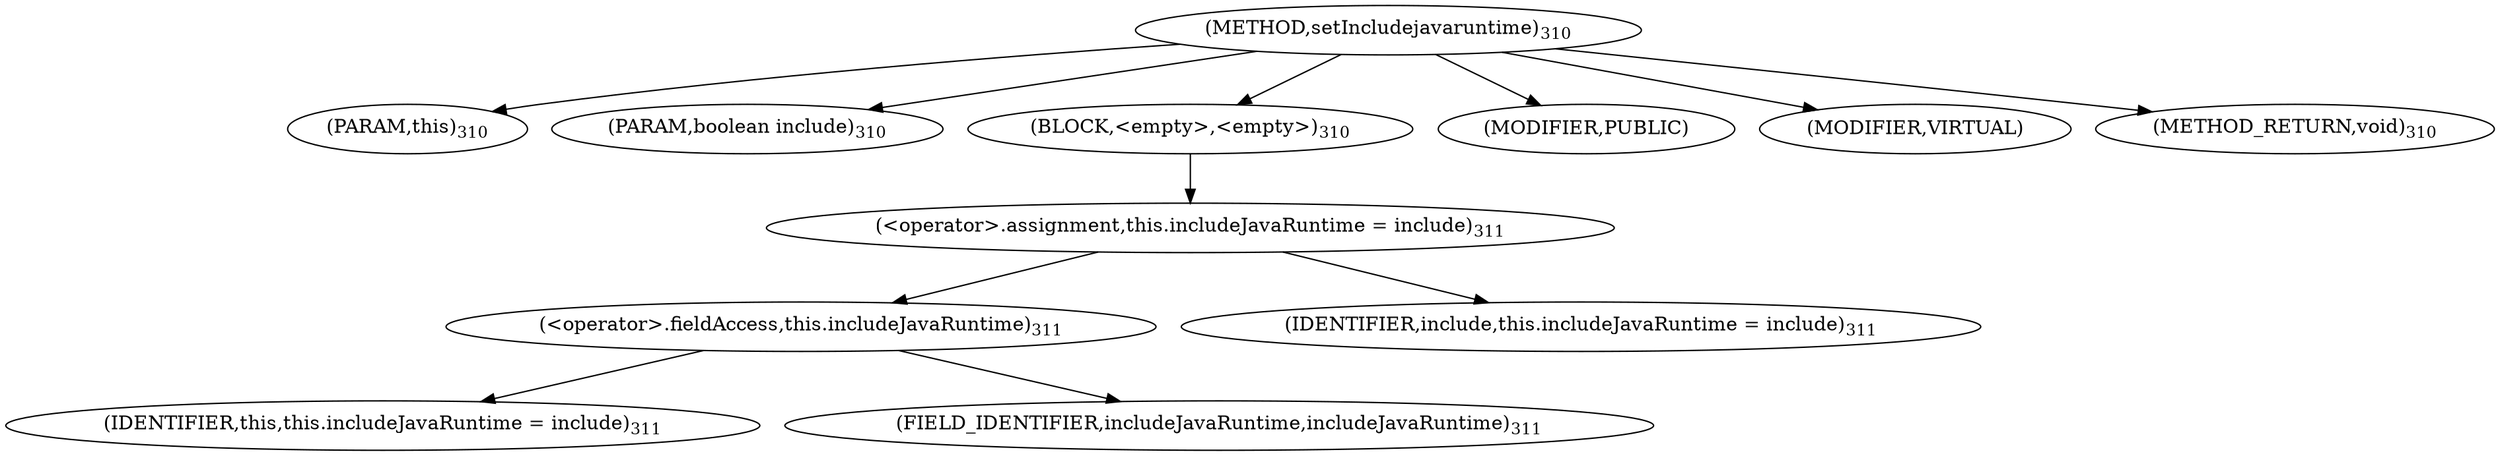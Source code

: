 digraph "setIncludejavaruntime" {  
"468" [label = <(METHOD,setIncludejavaruntime)<SUB>310</SUB>> ]
"469" [label = <(PARAM,this)<SUB>310</SUB>> ]
"470" [label = <(PARAM,boolean include)<SUB>310</SUB>> ]
"471" [label = <(BLOCK,&lt;empty&gt;,&lt;empty&gt;)<SUB>310</SUB>> ]
"472" [label = <(&lt;operator&gt;.assignment,this.includeJavaRuntime = include)<SUB>311</SUB>> ]
"473" [label = <(&lt;operator&gt;.fieldAccess,this.includeJavaRuntime)<SUB>311</SUB>> ]
"474" [label = <(IDENTIFIER,this,this.includeJavaRuntime = include)<SUB>311</SUB>> ]
"475" [label = <(FIELD_IDENTIFIER,includeJavaRuntime,includeJavaRuntime)<SUB>311</SUB>> ]
"476" [label = <(IDENTIFIER,include,this.includeJavaRuntime = include)<SUB>311</SUB>> ]
"477" [label = <(MODIFIER,PUBLIC)> ]
"478" [label = <(MODIFIER,VIRTUAL)> ]
"479" [label = <(METHOD_RETURN,void)<SUB>310</SUB>> ]
  "468" -> "469" 
  "468" -> "470" 
  "468" -> "471" 
  "468" -> "477" 
  "468" -> "478" 
  "468" -> "479" 
  "471" -> "472" 
  "472" -> "473" 
  "472" -> "476" 
  "473" -> "474" 
  "473" -> "475" 
}
